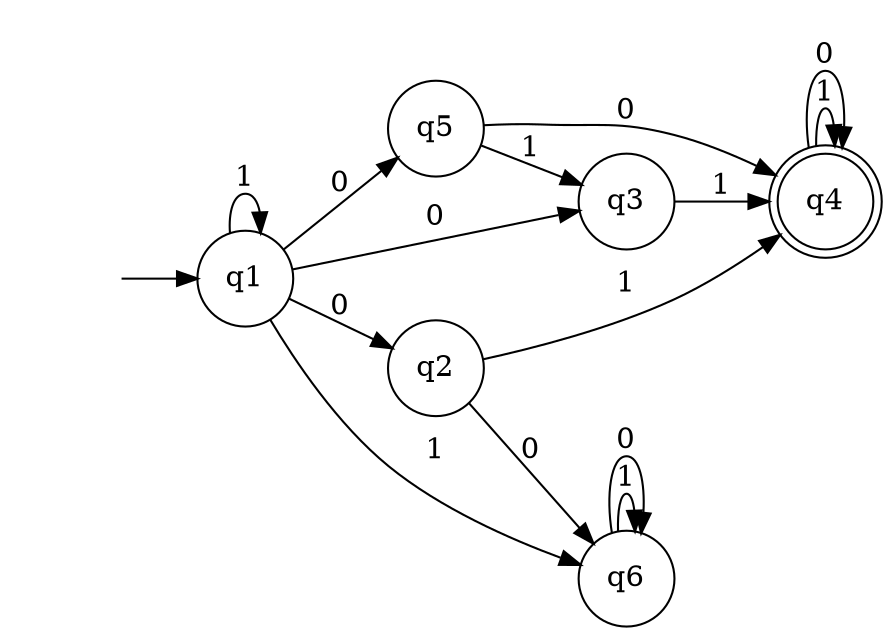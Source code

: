digraph Epfree {
	graph [rankdir=LR]
	"" [label="" shape=plaintext]
	q4 [label=q4 shape=doublecircle]
	q1 [label=q1 shape=circle]
	q5 [label=q5 shape=circle]
	q2 [label=q2 shape=circle]
	q3 [label=q3 shape=circle]
	q6 [label=q6 shape=circle]
	"" -> q1 [label=""]
	q1 -> q6 [label=1]
	q1 -> q1 [label=1]
	q1 -> q2 [label=0]
	q1 -> q5 [label=0]
	q1 -> q3 [label=0]
	q5 -> q3 [label=1]
	q5 -> q4 [label=0]
	q2 -> q4 [label=1]
	q2 -> q6 [label=0]
	q4 -> q4 [label=1]
	q4 -> q4 [label=0]
	q3 -> q4 [label=1]
	q6 -> q6 [label=1]
	q6 -> q6 [label=0]
}
